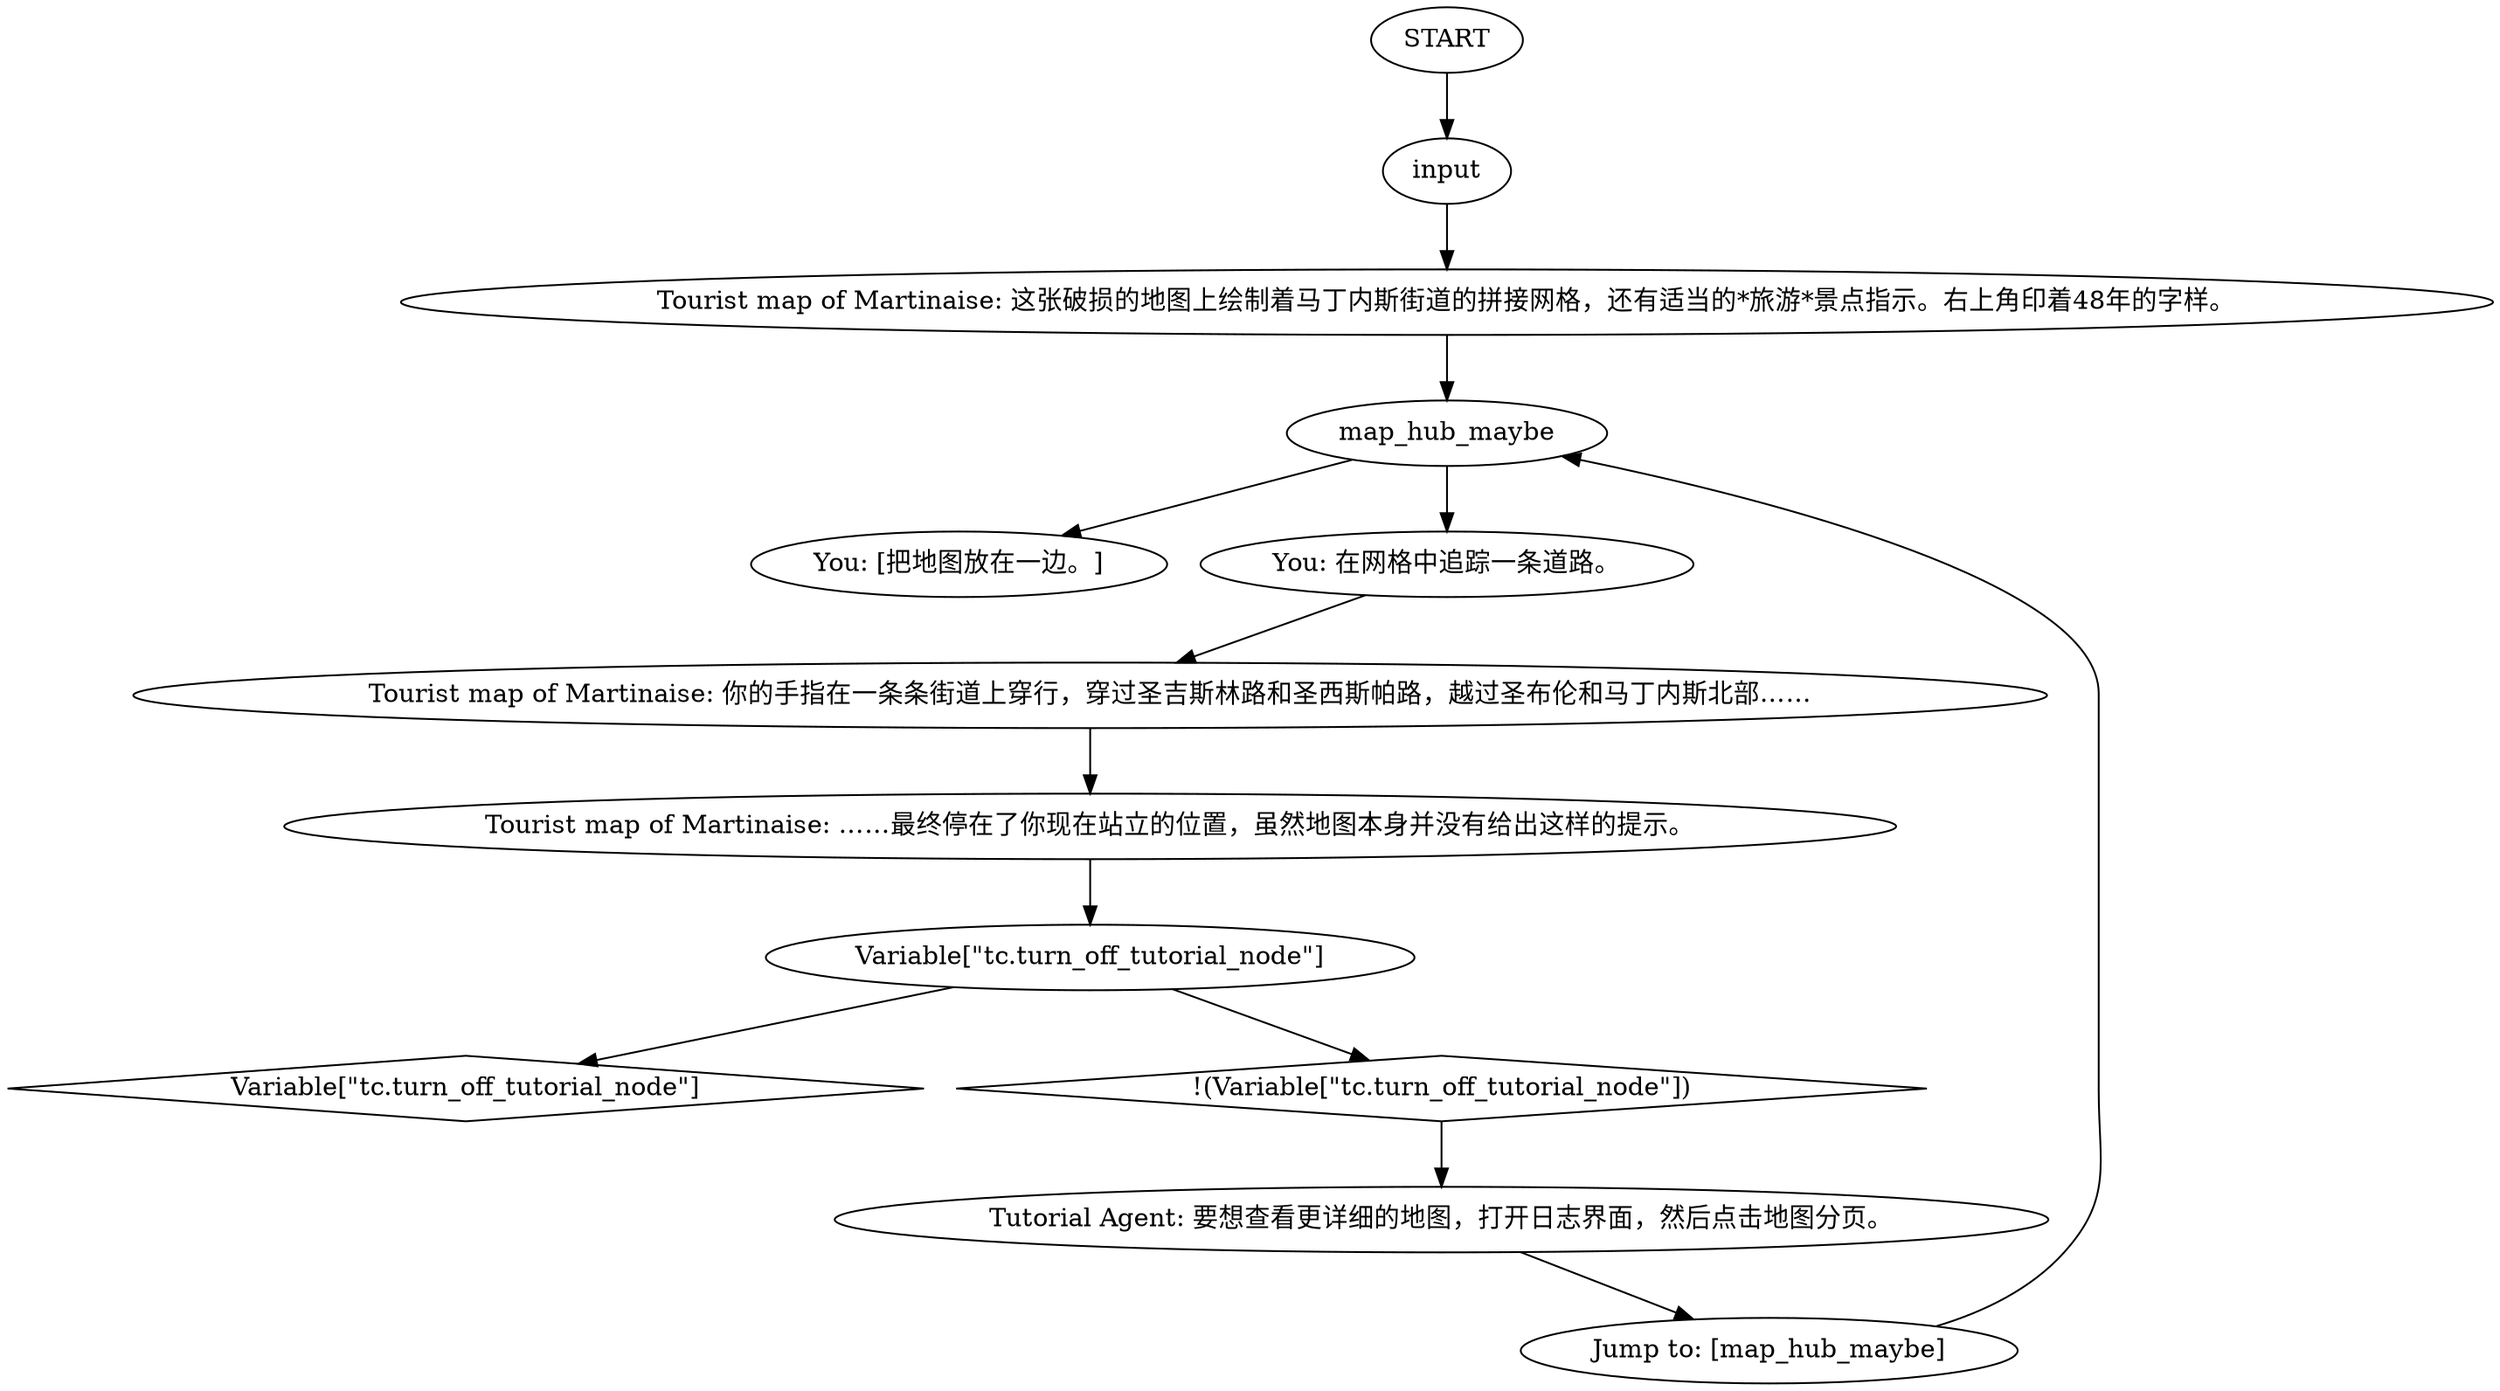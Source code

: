 # INVENTORY / MAP OF MARTINAISE
# because the map is possibly a readable items, it might need some sort of an interaction dialogue?
# ==================================================
digraph G {
	  0 [label="START"];
	  1 [label="input"];
	  3 [label="Tutorial Agent: 要想查看更详细的地图，打开日志界面，然后点击地图分页。"];
	  4 [label="You: [把地图放在一边。]"];
	  5 [label="Tourist map of Martinaise: 你的手指在一条条街道上穿行，穿过圣吉斯林路和圣西斯帕路，越过圣布伦和马丁内斯北部……"];
	  6 [label="Tourist map of Martinaise: ……最终停在了你现在站立的位置，虽然地图本身并没有给出这样的提示。"];
	  7 [label="map_hub_maybe"];
	  8 [label="Jump to: [map_hub_maybe]"];
	  9 [label="Variable[\"tc.turn_off_tutorial_node\"]"];
	  10 [label="Variable[\"tc.turn_off_tutorial_node\"]", shape=diamond];
	  11 [label="!(Variable[\"tc.turn_off_tutorial_node\"])", shape=diamond];
	  12 [label="Tourist map of Martinaise: 这张破损的地图上绘制着马丁内斯街道的拼接网格，还有适当的*旅游*景点指示。右上角印着48年的字样。"];
	  13 [label="You: 在网格中追踪一条道路。"];
	  0 -> 1
	  1 -> 12
	  3 -> 8
	  5 -> 6
	  6 -> 9
	  7 -> 4
	  7 -> 13
	  8 -> 7
	  9 -> 10
	  9 -> 11
	  11 -> 3
	  12 -> 7
	  13 -> 5
}

